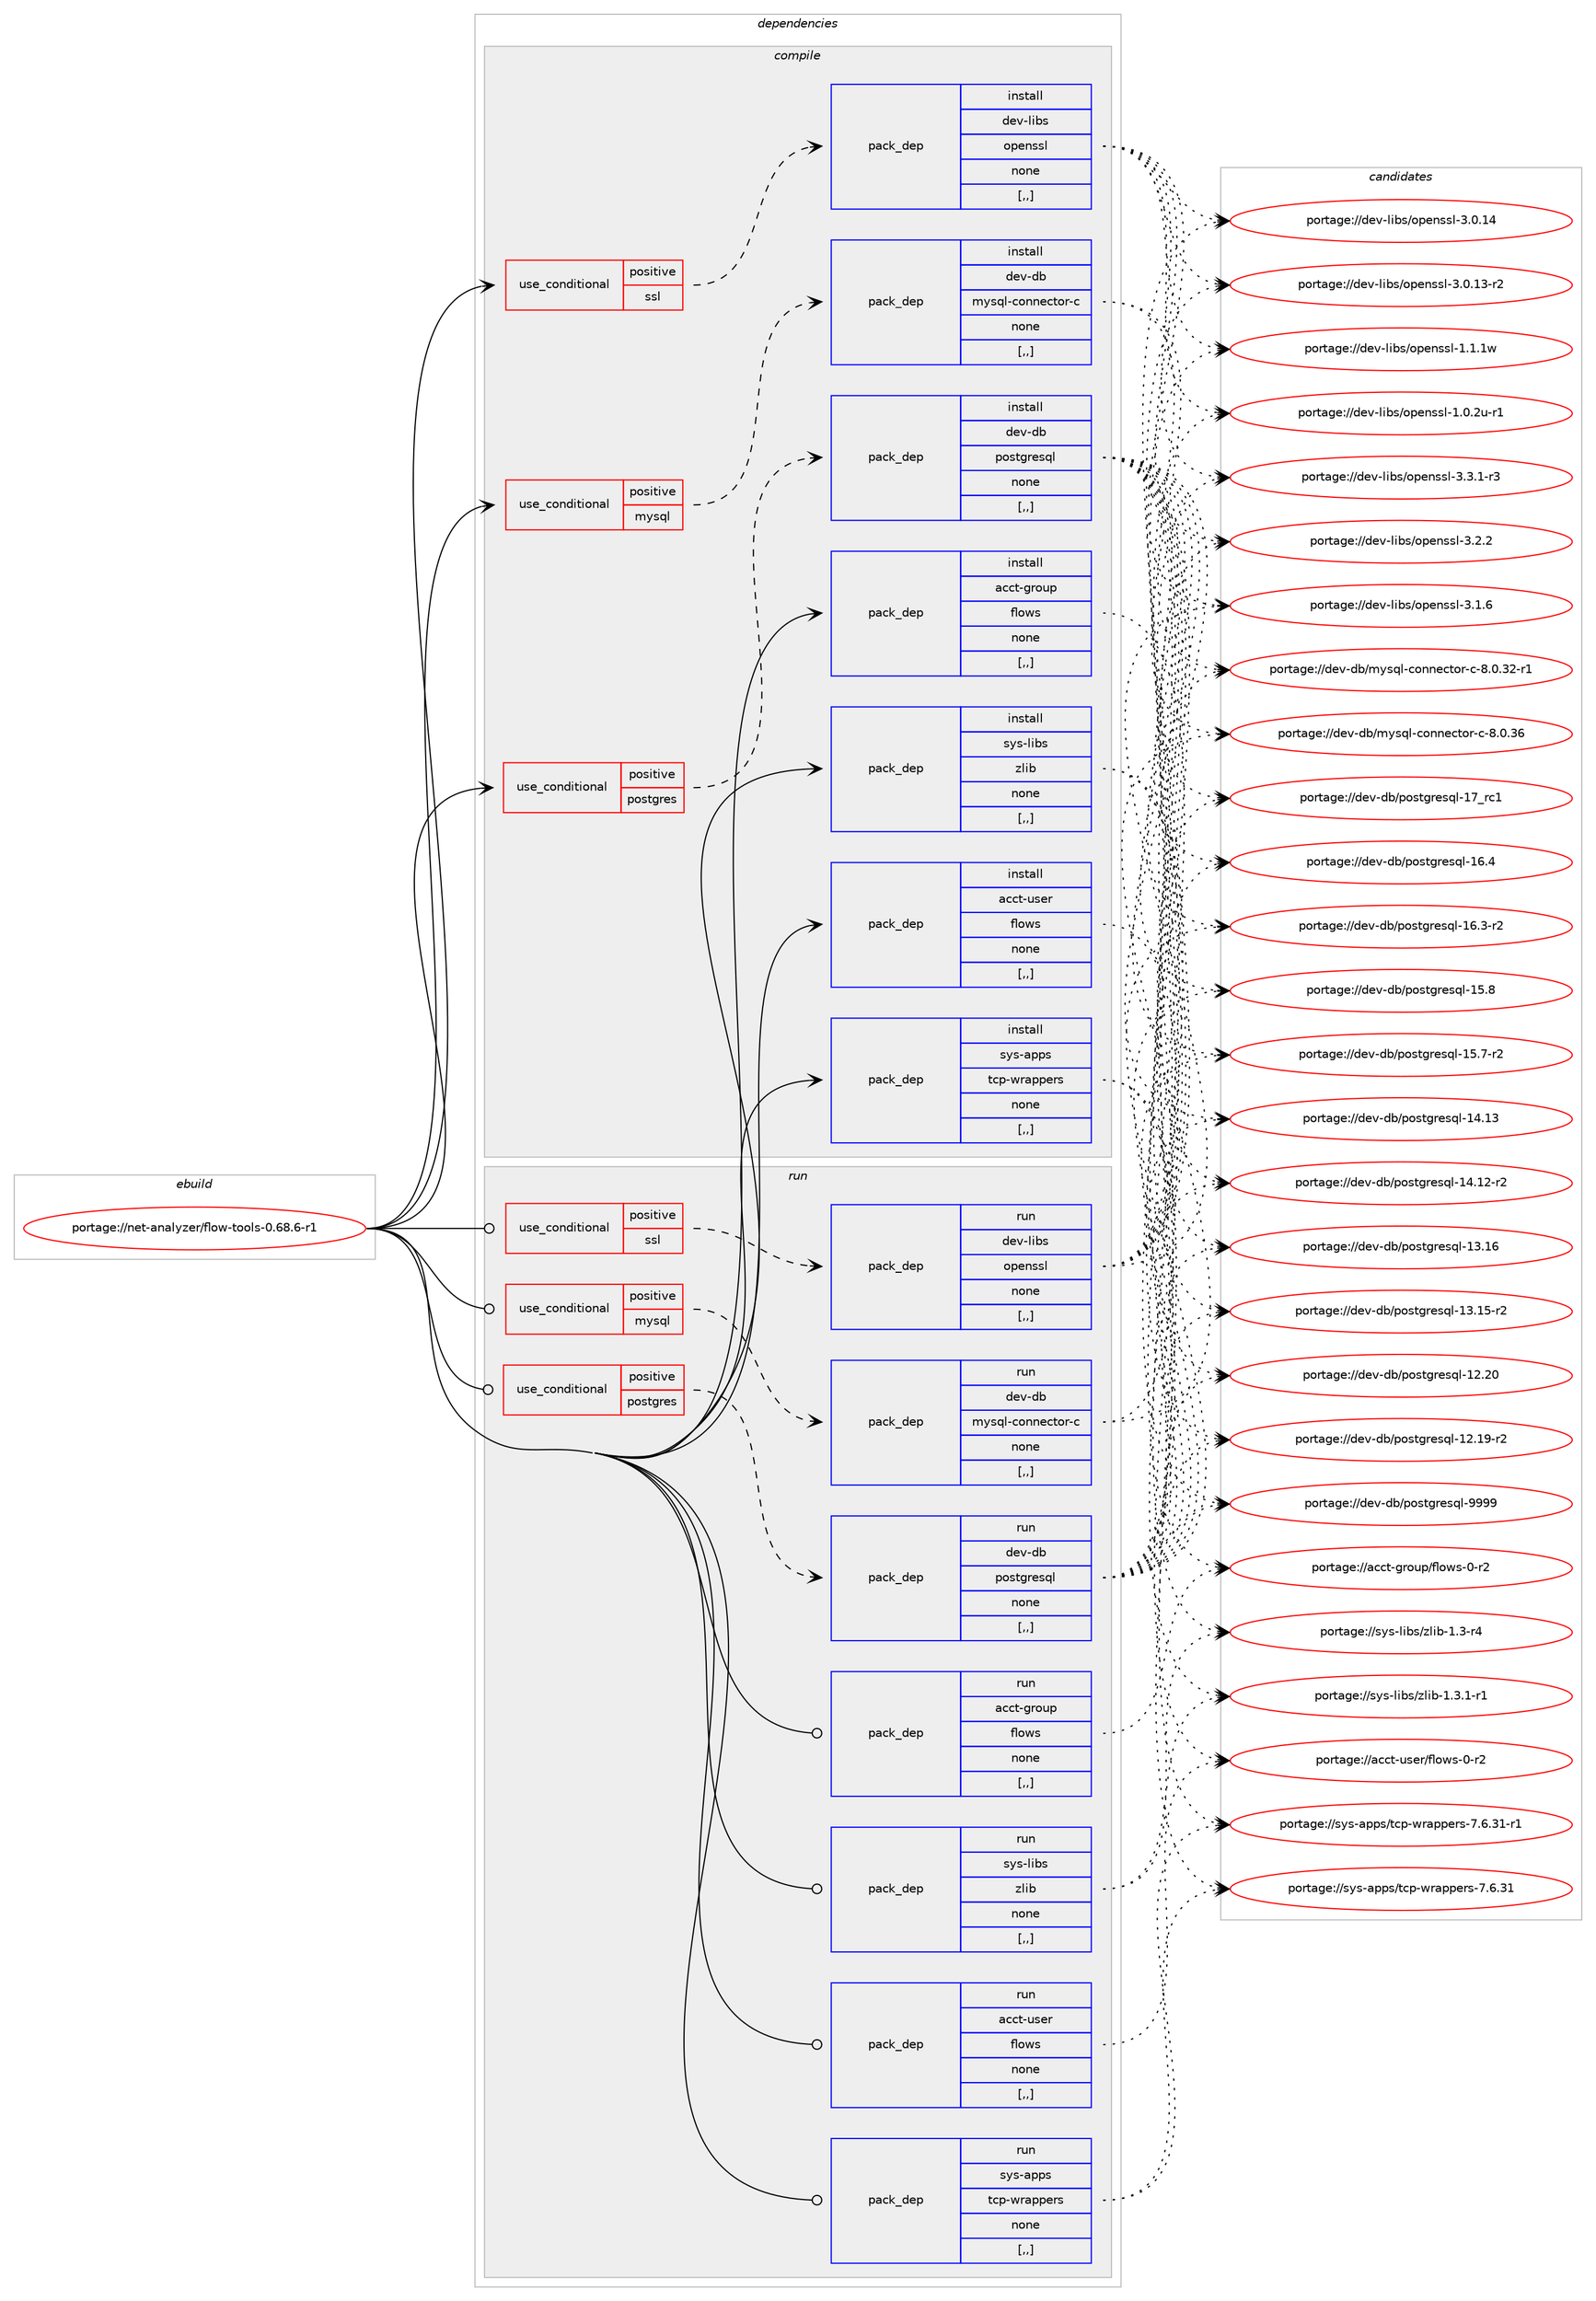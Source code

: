 digraph prolog {

# *************
# Graph options
# *************

newrank=true;
concentrate=true;
compound=true;
graph [rankdir=LR,fontname=Helvetica,fontsize=10,ranksep=1.5];#, ranksep=2.5, nodesep=0.2];
edge  [arrowhead=vee];
node  [fontname=Helvetica,fontsize=10];

# **********
# The ebuild
# **********

subgraph cluster_leftcol {
color=gray;
label=<<i>ebuild</i>>;
id [label="portage://net-analyzer/flow-tools-0.68.6-r1", color=red, width=4, href="../net-analyzer/flow-tools-0.68.6-r1.svg"];
}

# ****************
# The dependencies
# ****************

subgraph cluster_midcol {
color=gray;
label=<<i>dependencies</i>>;
subgraph cluster_compile {
fillcolor="#eeeeee";
style=filled;
label=<<i>compile</i>>;
subgraph cond221014 {
dependency848683 [label=<<TABLE BORDER="0" CELLBORDER="1" CELLSPACING="0" CELLPADDING="4"><TR><TD ROWSPAN="3" CELLPADDING="10">use_conditional</TD></TR><TR><TD>positive</TD></TR><TR><TD>mysql</TD></TR></TABLE>>, shape=none, color=red];
subgraph pack621360 {
dependency848684 [label=<<TABLE BORDER="0" CELLBORDER="1" CELLSPACING="0" CELLPADDING="4" WIDTH="220"><TR><TD ROWSPAN="6" CELLPADDING="30">pack_dep</TD></TR><TR><TD WIDTH="110">install</TD></TR><TR><TD>dev-db</TD></TR><TR><TD>mysql-connector-c</TD></TR><TR><TD>none</TD></TR><TR><TD>[,,]</TD></TR></TABLE>>, shape=none, color=blue];
}
dependency848683:e -> dependency848684:w [weight=20,style="dashed",arrowhead="vee"];
}
id:e -> dependency848683:w [weight=20,style="solid",arrowhead="vee"];
subgraph cond221015 {
dependency848685 [label=<<TABLE BORDER="0" CELLBORDER="1" CELLSPACING="0" CELLPADDING="4"><TR><TD ROWSPAN="3" CELLPADDING="10">use_conditional</TD></TR><TR><TD>positive</TD></TR><TR><TD>postgres</TD></TR></TABLE>>, shape=none, color=red];
subgraph pack621361 {
dependency848686 [label=<<TABLE BORDER="0" CELLBORDER="1" CELLSPACING="0" CELLPADDING="4" WIDTH="220"><TR><TD ROWSPAN="6" CELLPADDING="30">pack_dep</TD></TR><TR><TD WIDTH="110">install</TD></TR><TR><TD>dev-db</TD></TR><TR><TD>postgresql</TD></TR><TR><TD>none</TD></TR><TR><TD>[,,]</TD></TR></TABLE>>, shape=none, color=blue];
}
dependency848685:e -> dependency848686:w [weight=20,style="dashed",arrowhead="vee"];
}
id:e -> dependency848685:w [weight=20,style="solid",arrowhead="vee"];
subgraph cond221016 {
dependency848687 [label=<<TABLE BORDER="0" CELLBORDER="1" CELLSPACING="0" CELLPADDING="4"><TR><TD ROWSPAN="3" CELLPADDING="10">use_conditional</TD></TR><TR><TD>positive</TD></TR><TR><TD>ssl</TD></TR></TABLE>>, shape=none, color=red];
subgraph pack621362 {
dependency848688 [label=<<TABLE BORDER="0" CELLBORDER="1" CELLSPACING="0" CELLPADDING="4" WIDTH="220"><TR><TD ROWSPAN="6" CELLPADDING="30">pack_dep</TD></TR><TR><TD WIDTH="110">install</TD></TR><TR><TD>dev-libs</TD></TR><TR><TD>openssl</TD></TR><TR><TD>none</TD></TR><TR><TD>[,,]</TD></TR></TABLE>>, shape=none, color=blue];
}
dependency848687:e -> dependency848688:w [weight=20,style="dashed",arrowhead="vee"];
}
id:e -> dependency848687:w [weight=20,style="solid",arrowhead="vee"];
subgraph pack621363 {
dependency848689 [label=<<TABLE BORDER="0" CELLBORDER="1" CELLSPACING="0" CELLPADDING="4" WIDTH="220"><TR><TD ROWSPAN="6" CELLPADDING="30">pack_dep</TD></TR><TR><TD WIDTH="110">install</TD></TR><TR><TD>acct-group</TD></TR><TR><TD>flows</TD></TR><TR><TD>none</TD></TR><TR><TD>[,,]</TD></TR></TABLE>>, shape=none, color=blue];
}
id:e -> dependency848689:w [weight=20,style="solid",arrowhead="vee"];
subgraph pack621364 {
dependency848690 [label=<<TABLE BORDER="0" CELLBORDER="1" CELLSPACING="0" CELLPADDING="4" WIDTH="220"><TR><TD ROWSPAN="6" CELLPADDING="30">pack_dep</TD></TR><TR><TD WIDTH="110">install</TD></TR><TR><TD>acct-user</TD></TR><TR><TD>flows</TD></TR><TR><TD>none</TD></TR><TR><TD>[,,]</TD></TR></TABLE>>, shape=none, color=blue];
}
id:e -> dependency848690:w [weight=20,style="solid",arrowhead="vee"];
subgraph pack621365 {
dependency848691 [label=<<TABLE BORDER="0" CELLBORDER="1" CELLSPACING="0" CELLPADDING="4" WIDTH="220"><TR><TD ROWSPAN="6" CELLPADDING="30">pack_dep</TD></TR><TR><TD WIDTH="110">install</TD></TR><TR><TD>sys-apps</TD></TR><TR><TD>tcp-wrappers</TD></TR><TR><TD>none</TD></TR><TR><TD>[,,]</TD></TR></TABLE>>, shape=none, color=blue];
}
id:e -> dependency848691:w [weight=20,style="solid",arrowhead="vee"];
subgraph pack621366 {
dependency848692 [label=<<TABLE BORDER="0" CELLBORDER="1" CELLSPACING="0" CELLPADDING="4" WIDTH="220"><TR><TD ROWSPAN="6" CELLPADDING="30">pack_dep</TD></TR><TR><TD WIDTH="110">install</TD></TR><TR><TD>sys-libs</TD></TR><TR><TD>zlib</TD></TR><TR><TD>none</TD></TR><TR><TD>[,,]</TD></TR></TABLE>>, shape=none, color=blue];
}
id:e -> dependency848692:w [weight=20,style="solid",arrowhead="vee"];
}
subgraph cluster_compileandrun {
fillcolor="#eeeeee";
style=filled;
label=<<i>compile and run</i>>;
}
subgraph cluster_run {
fillcolor="#eeeeee";
style=filled;
label=<<i>run</i>>;
subgraph cond221017 {
dependency848693 [label=<<TABLE BORDER="0" CELLBORDER="1" CELLSPACING="0" CELLPADDING="4"><TR><TD ROWSPAN="3" CELLPADDING="10">use_conditional</TD></TR><TR><TD>positive</TD></TR><TR><TD>mysql</TD></TR></TABLE>>, shape=none, color=red];
subgraph pack621367 {
dependency848694 [label=<<TABLE BORDER="0" CELLBORDER="1" CELLSPACING="0" CELLPADDING="4" WIDTH="220"><TR><TD ROWSPAN="6" CELLPADDING="30">pack_dep</TD></TR><TR><TD WIDTH="110">run</TD></TR><TR><TD>dev-db</TD></TR><TR><TD>mysql-connector-c</TD></TR><TR><TD>none</TD></TR><TR><TD>[,,]</TD></TR></TABLE>>, shape=none, color=blue];
}
dependency848693:e -> dependency848694:w [weight=20,style="dashed",arrowhead="vee"];
}
id:e -> dependency848693:w [weight=20,style="solid",arrowhead="odot"];
subgraph cond221018 {
dependency848695 [label=<<TABLE BORDER="0" CELLBORDER="1" CELLSPACING="0" CELLPADDING="4"><TR><TD ROWSPAN="3" CELLPADDING="10">use_conditional</TD></TR><TR><TD>positive</TD></TR><TR><TD>postgres</TD></TR></TABLE>>, shape=none, color=red];
subgraph pack621368 {
dependency848696 [label=<<TABLE BORDER="0" CELLBORDER="1" CELLSPACING="0" CELLPADDING="4" WIDTH="220"><TR><TD ROWSPAN="6" CELLPADDING="30">pack_dep</TD></TR><TR><TD WIDTH="110">run</TD></TR><TR><TD>dev-db</TD></TR><TR><TD>postgresql</TD></TR><TR><TD>none</TD></TR><TR><TD>[,,]</TD></TR></TABLE>>, shape=none, color=blue];
}
dependency848695:e -> dependency848696:w [weight=20,style="dashed",arrowhead="vee"];
}
id:e -> dependency848695:w [weight=20,style="solid",arrowhead="odot"];
subgraph cond221019 {
dependency848697 [label=<<TABLE BORDER="0" CELLBORDER="1" CELLSPACING="0" CELLPADDING="4"><TR><TD ROWSPAN="3" CELLPADDING="10">use_conditional</TD></TR><TR><TD>positive</TD></TR><TR><TD>ssl</TD></TR></TABLE>>, shape=none, color=red];
subgraph pack621369 {
dependency848698 [label=<<TABLE BORDER="0" CELLBORDER="1" CELLSPACING="0" CELLPADDING="4" WIDTH="220"><TR><TD ROWSPAN="6" CELLPADDING="30">pack_dep</TD></TR><TR><TD WIDTH="110">run</TD></TR><TR><TD>dev-libs</TD></TR><TR><TD>openssl</TD></TR><TR><TD>none</TD></TR><TR><TD>[,,]</TD></TR></TABLE>>, shape=none, color=blue];
}
dependency848697:e -> dependency848698:w [weight=20,style="dashed",arrowhead="vee"];
}
id:e -> dependency848697:w [weight=20,style="solid",arrowhead="odot"];
subgraph pack621370 {
dependency848699 [label=<<TABLE BORDER="0" CELLBORDER="1" CELLSPACING="0" CELLPADDING="4" WIDTH="220"><TR><TD ROWSPAN="6" CELLPADDING="30">pack_dep</TD></TR><TR><TD WIDTH="110">run</TD></TR><TR><TD>acct-group</TD></TR><TR><TD>flows</TD></TR><TR><TD>none</TD></TR><TR><TD>[,,]</TD></TR></TABLE>>, shape=none, color=blue];
}
id:e -> dependency848699:w [weight=20,style="solid",arrowhead="odot"];
subgraph pack621371 {
dependency848700 [label=<<TABLE BORDER="0" CELLBORDER="1" CELLSPACING="0" CELLPADDING="4" WIDTH="220"><TR><TD ROWSPAN="6" CELLPADDING="30">pack_dep</TD></TR><TR><TD WIDTH="110">run</TD></TR><TR><TD>acct-user</TD></TR><TR><TD>flows</TD></TR><TR><TD>none</TD></TR><TR><TD>[,,]</TD></TR></TABLE>>, shape=none, color=blue];
}
id:e -> dependency848700:w [weight=20,style="solid",arrowhead="odot"];
subgraph pack621372 {
dependency848701 [label=<<TABLE BORDER="0" CELLBORDER="1" CELLSPACING="0" CELLPADDING="4" WIDTH="220"><TR><TD ROWSPAN="6" CELLPADDING="30">pack_dep</TD></TR><TR><TD WIDTH="110">run</TD></TR><TR><TD>sys-apps</TD></TR><TR><TD>tcp-wrappers</TD></TR><TR><TD>none</TD></TR><TR><TD>[,,]</TD></TR></TABLE>>, shape=none, color=blue];
}
id:e -> dependency848701:w [weight=20,style="solid",arrowhead="odot"];
subgraph pack621373 {
dependency848702 [label=<<TABLE BORDER="0" CELLBORDER="1" CELLSPACING="0" CELLPADDING="4" WIDTH="220"><TR><TD ROWSPAN="6" CELLPADDING="30">pack_dep</TD></TR><TR><TD WIDTH="110">run</TD></TR><TR><TD>sys-libs</TD></TR><TR><TD>zlib</TD></TR><TR><TD>none</TD></TR><TR><TD>[,,]</TD></TR></TABLE>>, shape=none, color=blue];
}
id:e -> dependency848702:w [weight=20,style="solid",arrowhead="odot"];
}
}

# **************
# The candidates
# **************

subgraph cluster_choices {
rank=same;
color=gray;
label=<<i>candidates</i>>;

subgraph choice621360 {
color=black;
nodesep=1;
choice100101118451009847109121115113108459911111011010199116111114459945564648465154 [label="portage://dev-db/mysql-connector-c-8.0.36", color=red, width=4,href="../dev-db/mysql-connector-c-8.0.36.svg"];
choice1001011184510098471091211151131084599111110110101991161111144599455646484651504511449 [label="portage://dev-db/mysql-connector-c-8.0.32-r1", color=red, width=4,href="../dev-db/mysql-connector-c-8.0.32-r1.svg"];
dependency848684:e -> choice100101118451009847109121115113108459911111011010199116111114459945564648465154:w [style=dotted,weight="100"];
dependency848684:e -> choice1001011184510098471091211151131084599111110110101991161111144599455646484651504511449:w [style=dotted,weight="100"];
}
subgraph choice621361 {
color=black;
nodesep=1;
choice1001011184510098471121111151161031141011151131084557575757 [label="portage://dev-db/postgresql-9999", color=red, width=4,href="../dev-db/postgresql-9999.svg"];
choice100101118451009847112111115116103114101115113108454955951149949 [label="portage://dev-db/postgresql-17_rc1", color=red, width=4,href="../dev-db/postgresql-17_rc1.svg"];
choice1001011184510098471121111151161031141011151131084549544652 [label="portage://dev-db/postgresql-16.4", color=red, width=4,href="../dev-db/postgresql-16.4.svg"];
choice10010111845100984711211111511610311410111511310845495446514511450 [label="portage://dev-db/postgresql-16.3-r2", color=red, width=4,href="../dev-db/postgresql-16.3-r2.svg"];
choice1001011184510098471121111151161031141011151131084549534656 [label="portage://dev-db/postgresql-15.8", color=red, width=4,href="../dev-db/postgresql-15.8.svg"];
choice10010111845100984711211111511610311410111511310845495346554511450 [label="portage://dev-db/postgresql-15.7-r2", color=red, width=4,href="../dev-db/postgresql-15.7-r2.svg"];
choice100101118451009847112111115116103114101115113108454952464951 [label="portage://dev-db/postgresql-14.13", color=red, width=4,href="../dev-db/postgresql-14.13.svg"];
choice1001011184510098471121111151161031141011151131084549524649504511450 [label="portage://dev-db/postgresql-14.12-r2", color=red, width=4,href="../dev-db/postgresql-14.12-r2.svg"];
choice100101118451009847112111115116103114101115113108454951464954 [label="portage://dev-db/postgresql-13.16", color=red, width=4,href="../dev-db/postgresql-13.16.svg"];
choice1001011184510098471121111151161031141011151131084549514649534511450 [label="portage://dev-db/postgresql-13.15-r2", color=red, width=4,href="../dev-db/postgresql-13.15-r2.svg"];
choice100101118451009847112111115116103114101115113108454950465048 [label="portage://dev-db/postgresql-12.20", color=red, width=4,href="../dev-db/postgresql-12.20.svg"];
choice1001011184510098471121111151161031141011151131084549504649574511450 [label="portage://dev-db/postgresql-12.19-r2", color=red, width=4,href="../dev-db/postgresql-12.19-r2.svg"];
dependency848686:e -> choice1001011184510098471121111151161031141011151131084557575757:w [style=dotted,weight="100"];
dependency848686:e -> choice100101118451009847112111115116103114101115113108454955951149949:w [style=dotted,weight="100"];
dependency848686:e -> choice1001011184510098471121111151161031141011151131084549544652:w [style=dotted,weight="100"];
dependency848686:e -> choice10010111845100984711211111511610311410111511310845495446514511450:w [style=dotted,weight="100"];
dependency848686:e -> choice1001011184510098471121111151161031141011151131084549534656:w [style=dotted,weight="100"];
dependency848686:e -> choice10010111845100984711211111511610311410111511310845495346554511450:w [style=dotted,weight="100"];
dependency848686:e -> choice100101118451009847112111115116103114101115113108454952464951:w [style=dotted,weight="100"];
dependency848686:e -> choice1001011184510098471121111151161031141011151131084549524649504511450:w [style=dotted,weight="100"];
dependency848686:e -> choice100101118451009847112111115116103114101115113108454951464954:w [style=dotted,weight="100"];
dependency848686:e -> choice1001011184510098471121111151161031141011151131084549514649534511450:w [style=dotted,weight="100"];
dependency848686:e -> choice100101118451009847112111115116103114101115113108454950465048:w [style=dotted,weight="100"];
dependency848686:e -> choice1001011184510098471121111151161031141011151131084549504649574511450:w [style=dotted,weight="100"];
}
subgraph choice621362 {
color=black;
nodesep=1;
choice1001011184510810598115471111121011101151151084551465146494511451 [label="portage://dev-libs/openssl-3.3.1-r3", color=red, width=4,href="../dev-libs/openssl-3.3.1-r3.svg"];
choice100101118451081059811547111112101110115115108455146504650 [label="portage://dev-libs/openssl-3.2.2", color=red, width=4,href="../dev-libs/openssl-3.2.2.svg"];
choice100101118451081059811547111112101110115115108455146494654 [label="portage://dev-libs/openssl-3.1.6", color=red, width=4,href="../dev-libs/openssl-3.1.6.svg"];
choice10010111845108105981154711111210111011511510845514648464952 [label="portage://dev-libs/openssl-3.0.14", color=red, width=4,href="../dev-libs/openssl-3.0.14.svg"];
choice100101118451081059811547111112101110115115108455146484649514511450 [label="portage://dev-libs/openssl-3.0.13-r2", color=red, width=4,href="../dev-libs/openssl-3.0.13-r2.svg"];
choice100101118451081059811547111112101110115115108454946494649119 [label="portage://dev-libs/openssl-1.1.1w", color=red, width=4,href="../dev-libs/openssl-1.1.1w.svg"];
choice1001011184510810598115471111121011101151151084549464846501174511449 [label="portage://dev-libs/openssl-1.0.2u-r1", color=red, width=4,href="../dev-libs/openssl-1.0.2u-r1.svg"];
dependency848688:e -> choice1001011184510810598115471111121011101151151084551465146494511451:w [style=dotted,weight="100"];
dependency848688:e -> choice100101118451081059811547111112101110115115108455146504650:w [style=dotted,weight="100"];
dependency848688:e -> choice100101118451081059811547111112101110115115108455146494654:w [style=dotted,weight="100"];
dependency848688:e -> choice10010111845108105981154711111210111011511510845514648464952:w [style=dotted,weight="100"];
dependency848688:e -> choice100101118451081059811547111112101110115115108455146484649514511450:w [style=dotted,weight="100"];
dependency848688:e -> choice100101118451081059811547111112101110115115108454946494649119:w [style=dotted,weight="100"];
dependency848688:e -> choice1001011184510810598115471111121011101151151084549464846501174511449:w [style=dotted,weight="100"];
}
subgraph choice621363 {
color=black;
nodesep=1;
choice979999116451031141111171124710210811111911545484511450 [label="portage://acct-group/flows-0-r2", color=red, width=4,href="../acct-group/flows-0-r2.svg"];
dependency848689:e -> choice979999116451031141111171124710210811111911545484511450:w [style=dotted,weight="100"];
}
subgraph choice621364 {
color=black;
nodesep=1;
choice979999116451171151011144710210811111911545484511450 [label="portage://acct-user/flows-0-r2", color=red, width=4,href="../acct-user/flows-0-r2.svg"];
dependency848690:e -> choice979999116451171151011144710210811111911545484511450:w [style=dotted,weight="100"];
}
subgraph choice621365 {
color=black;
nodesep=1;
choice115121115459711211211547116991124511911497112112101114115455546544651494511449 [label="portage://sys-apps/tcp-wrappers-7.6.31-r1", color=red, width=4,href="../sys-apps/tcp-wrappers-7.6.31-r1.svg"];
choice11512111545971121121154711699112451191149711211210111411545554654465149 [label="portage://sys-apps/tcp-wrappers-7.6.31", color=red, width=4,href="../sys-apps/tcp-wrappers-7.6.31.svg"];
dependency848691:e -> choice115121115459711211211547116991124511911497112112101114115455546544651494511449:w [style=dotted,weight="100"];
dependency848691:e -> choice11512111545971121121154711699112451191149711211210111411545554654465149:w [style=dotted,weight="100"];
}
subgraph choice621366 {
color=black;
nodesep=1;
choice115121115451081059811547122108105984549465146494511449 [label="portage://sys-libs/zlib-1.3.1-r1", color=red, width=4,href="../sys-libs/zlib-1.3.1-r1.svg"];
choice11512111545108105981154712210810598454946514511452 [label="portage://sys-libs/zlib-1.3-r4", color=red, width=4,href="../sys-libs/zlib-1.3-r4.svg"];
dependency848692:e -> choice115121115451081059811547122108105984549465146494511449:w [style=dotted,weight="100"];
dependency848692:e -> choice11512111545108105981154712210810598454946514511452:w [style=dotted,weight="100"];
}
subgraph choice621367 {
color=black;
nodesep=1;
choice100101118451009847109121115113108459911111011010199116111114459945564648465154 [label="portage://dev-db/mysql-connector-c-8.0.36", color=red, width=4,href="../dev-db/mysql-connector-c-8.0.36.svg"];
choice1001011184510098471091211151131084599111110110101991161111144599455646484651504511449 [label="portage://dev-db/mysql-connector-c-8.0.32-r1", color=red, width=4,href="../dev-db/mysql-connector-c-8.0.32-r1.svg"];
dependency848694:e -> choice100101118451009847109121115113108459911111011010199116111114459945564648465154:w [style=dotted,weight="100"];
dependency848694:e -> choice1001011184510098471091211151131084599111110110101991161111144599455646484651504511449:w [style=dotted,weight="100"];
}
subgraph choice621368 {
color=black;
nodesep=1;
choice1001011184510098471121111151161031141011151131084557575757 [label="portage://dev-db/postgresql-9999", color=red, width=4,href="../dev-db/postgresql-9999.svg"];
choice100101118451009847112111115116103114101115113108454955951149949 [label="portage://dev-db/postgresql-17_rc1", color=red, width=4,href="../dev-db/postgresql-17_rc1.svg"];
choice1001011184510098471121111151161031141011151131084549544652 [label="portage://dev-db/postgresql-16.4", color=red, width=4,href="../dev-db/postgresql-16.4.svg"];
choice10010111845100984711211111511610311410111511310845495446514511450 [label="portage://dev-db/postgresql-16.3-r2", color=red, width=4,href="../dev-db/postgresql-16.3-r2.svg"];
choice1001011184510098471121111151161031141011151131084549534656 [label="portage://dev-db/postgresql-15.8", color=red, width=4,href="../dev-db/postgresql-15.8.svg"];
choice10010111845100984711211111511610311410111511310845495346554511450 [label="portage://dev-db/postgresql-15.7-r2", color=red, width=4,href="../dev-db/postgresql-15.7-r2.svg"];
choice100101118451009847112111115116103114101115113108454952464951 [label="portage://dev-db/postgresql-14.13", color=red, width=4,href="../dev-db/postgresql-14.13.svg"];
choice1001011184510098471121111151161031141011151131084549524649504511450 [label="portage://dev-db/postgresql-14.12-r2", color=red, width=4,href="../dev-db/postgresql-14.12-r2.svg"];
choice100101118451009847112111115116103114101115113108454951464954 [label="portage://dev-db/postgresql-13.16", color=red, width=4,href="../dev-db/postgresql-13.16.svg"];
choice1001011184510098471121111151161031141011151131084549514649534511450 [label="portage://dev-db/postgresql-13.15-r2", color=red, width=4,href="../dev-db/postgresql-13.15-r2.svg"];
choice100101118451009847112111115116103114101115113108454950465048 [label="portage://dev-db/postgresql-12.20", color=red, width=4,href="../dev-db/postgresql-12.20.svg"];
choice1001011184510098471121111151161031141011151131084549504649574511450 [label="portage://dev-db/postgresql-12.19-r2", color=red, width=4,href="../dev-db/postgresql-12.19-r2.svg"];
dependency848696:e -> choice1001011184510098471121111151161031141011151131084557575757:w [style=dotted,weight="100"];
dependency848696:e -> choice100101118451009847112111115116103114101115113108454955951149949:w [style=dotted,weight="100"];
dependency848696:e -> choice1001011184510098471121111151161031141011151131084549544652:w [style=dotted,weight="100"];
dependency848696:e -> choice10010111845100984711211111511610311410111511310845495446514511450:w [style=dotted,weight="100"];
dependency848696:e -> choice1001011184510098471121111151161031141011151131084549534656:w [style=dotted,weight="100"];
dependency848696:e -> choice10010111845100984711211111511610311410111511310845495346554511450:w [style=dotted,weight="100"];
dependency848696:e -> choice100101118451009847112111115116103114101115113108454952464951:w [style=dotted,weight="100"];
dependency848696:e -> choice1001011184510098471121111151161031141011151131084549524649504511450:w [style=dotted,weight="100"];
dependency848696:e -> choice100101118451009847112111115116103114101115113108454951464954:w [style=dotted,weight="100"];
dependency848696:e -> choice1001011184510098471121111151161031141011151131084549514649534511450:w [style=dotted,weight="100"];
dependency848696:e -> choice100101118451009847112111115116103114101115113108454950465048:w [style=dotted,weight="100"];
dependency848696:e -> choice1001011184510098471121111151161031141011151131084549504649574511450:w [style=dotted,weight="100"];
}
subgraph choice621369 {
color=black;
nodesep=1;
choice1001011184510810598115471111121011101151151084551465146494511451 [label="portage://dev-libs/openssl-3.3.1-r3", color=red, width=4,href="../dev-libs/openssl-3.3.1-r3.svg"];
choice100101118451081059811547111112101110115115108455146504650 [label="portage://dev-libs/openssl-3.2.2", color=red, width=4,href="../dev-libs/openssl-3.2.2.svg"];
choice100101118451081059811547111112101110115115108455146494654 [label="portage://dev-libs/openssl-3.1.6", color=red, width=4,href="../dev-libs/openssl-3.1.6.svg"];
choice10010111845108105981154711111210111011511510845514648464952 [label="portage://dev-libs/openssl-3.0.14", color=red, width=4,href="../dev-libs/openssl-3.0.14.svg"];
choice100101118451081059811547111112101110115115108455146484649514511450 [label="portage://dev-libs/openssl-3.0.13-r2", color=red, width=4,href="../dev-libs/openssl-3.0.13-r2.svg"];
choice100101118451081059811547111112101110115115108454946494649119 [label="portage://dev-libs/openssl-1.1.1w", color=red, width=4,href="../dev-libs/openssl-1.1.1w.svg"];
choice1001011184510810598115471111121011101151151084549464846501174511449 [label="portage://dev-libs/openssl-1.0.2u-r1", color=red, width=4,href="../dev-libs/openssl-1.0.2u-r1.svg"];
dependency848698:e -> choice1001011184510810598115471111121011101151151084551465146494511451:w [style=dotted,weight="100"];
dependency848698:e -> choice100101118451081059811547111112101110115115108455146504650:w [style=dotted,weight="100"];
dependency848698:e -> choice100101118451081059811547111112101110115115108455146494654:w [style=dotted,weight="100"];
dependency848698:e -> choice10010111845108105981154711111210111011511510845514648464952:w [style=dotted,weight="100"];
dependency848698:e -> choice100101118451081059811547111112101110115115108455146484649514511450:w [style=dotted,weight="100"];
dependency848698:e -> choice100101118451081059811547111112101110115115108454946494649119:w [style=dotted,weight="100"];
dependency848698:e -> choice1001011184510810598115471111121011101151151084549464846501174511449:w [style=dotted,weight="100"];
}
subgraph choice621370 {
color=black;
nodesep=1;
choice979999116451031141111171124710210811111911545484511450 [label="portage://acct-group/flows-0-r2", color=red, width=4,href="../acct-group/flows-0-r2.svg"];
dependency848699:e -> choice979999116451031141111171124710210811111911545484511450:w [style=dotted,weight="100"];
}
subgraph choice621371 {
color=black;
nodesep=1;
choice979999116451171151011144710210811111911545484511450 [label="portage://acct-user/flows-0-r2", color=red, width=4,href="../acct-user/flows-0-r2.svg"];
dependency848700:e -> choice979999116451171151011144710210811111911545484511450:w [style=dotted,weight="100"];
}
subgraph choice621372 {
color=black;
nodesep=1;
choice115121115459711211211547116991124511911497112112101114115455546544651494511449 [label="portage://sys-apps/tcp-wrappers-7.6.31-r1", color=red, width=4,href="../sys-apps/tcp-wrappers-7.6.31-r1.svg"];
choice11512111545971121121154711699112451191149711211210111411545554654465149 [label="portage://sys-apps/tcp-wrappers-7.6.31", color=red, width=4,href="../sys-apps/tcp-wrappers-7.6.31.svg"];
dependency848701:e -> choice115121115459711211211547116991124511911497112112101114115455546544651494511449:w [style=dotted,weight="100"];
dependency848701:e -> choice11512111545971121121154711699112451191149711211210111411545554654465149:w [style=dotted,weight="100"];
}
subgraph choice621373 {
color=black;
nodesep=1;
choice115121115451081059811547122108105984549465146494511449 [label="portage://sys-libs/zlib-1.3.1-r1", color=red, width=4,href="../sys-libs/zlib-1.3.1-r1.svg"];
choice11512111545108105981154712210810598454946514511452 [label="portage://sys-libs/zlib-1.3-r4", color=red, width=4,href="../sys-libs/zlib-1.3-r4.svg"];
dependency848702:e -> choice115121115451081059811547122108105984549465146494511449:w [style=dotted,weight="100"];
dependency848702:e -> choice11512111545108105981154712210810598454946514511452:w [style=dotted,weight="100"];
}
}

}
